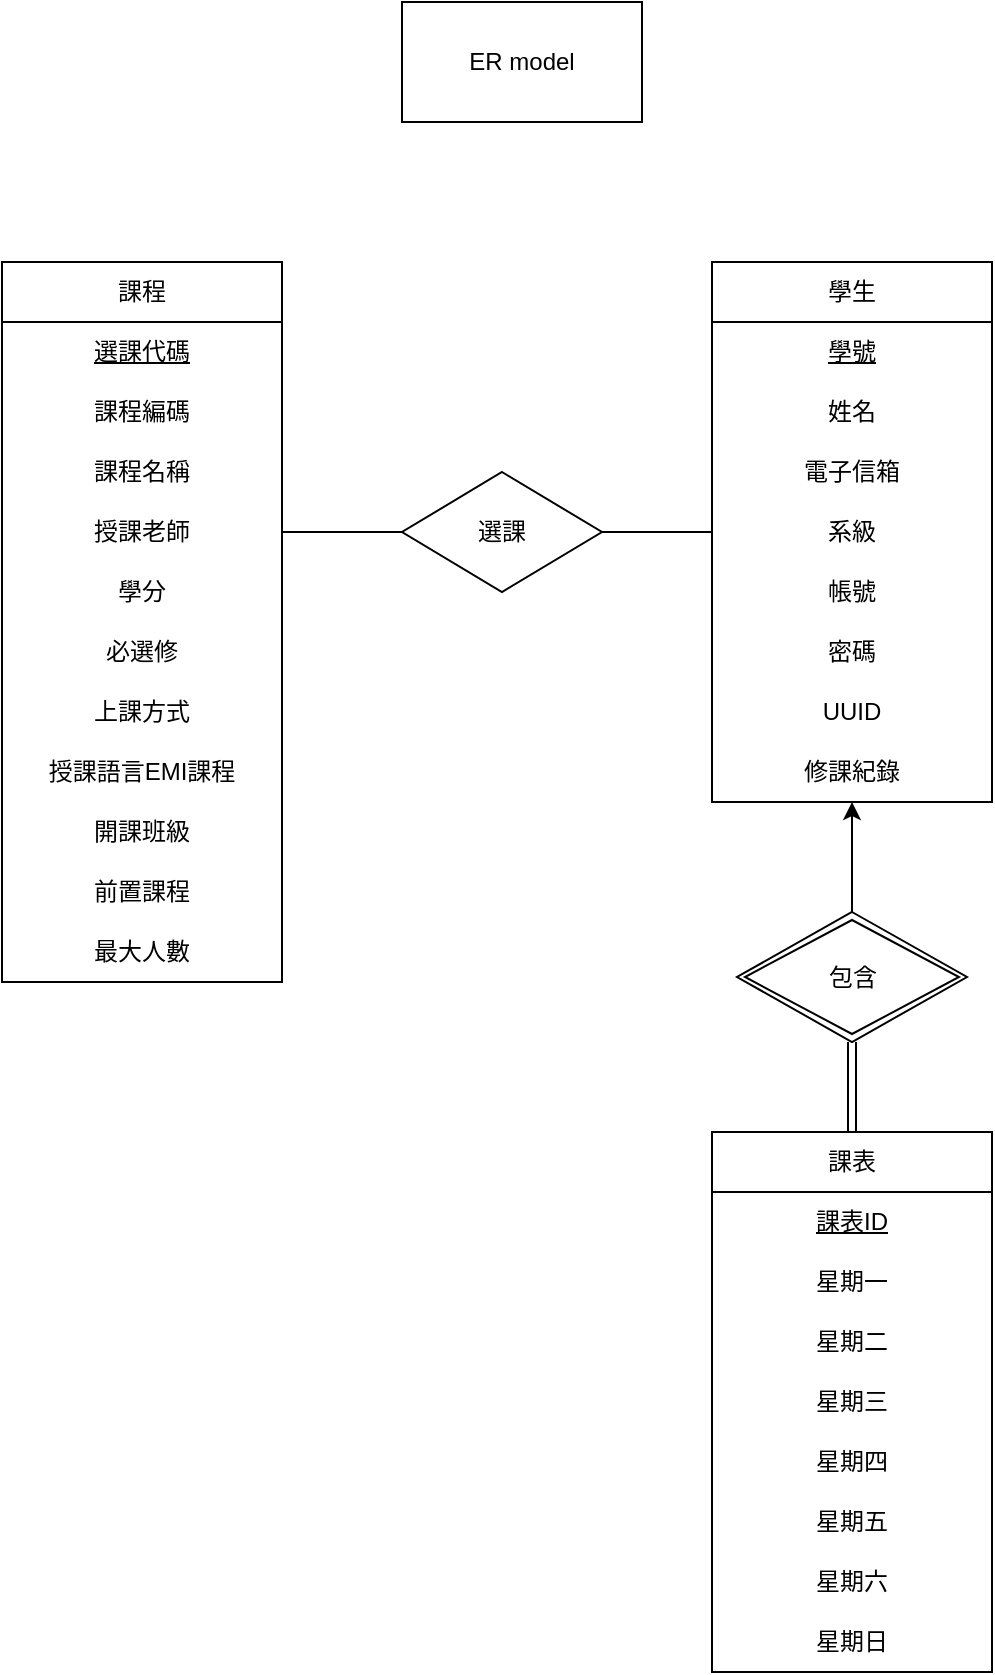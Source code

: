 <mxfile version="21.2.1" type="github">
  <diagram id="R2lEEEUBdFMjLlhIrx00" name="Page-1">
    <mxGraphModel dx="1434" dy="796" grid="1" gridSize="10" guides="1" tooltips="1" connect="1" arrows="1" fold="1" page="1" pageScale="1" pageWidth="850" pageHeight="1100" math="0" shadow="0" extFonts="Permanent Marker^https://fonts.googleapis.com/css?family=Permanent+Marker">
      <root>
        <mxCell id="0" />
        <mxCell id="1" parent="0" />
        <mxCell id="vBID_PsvmsIJTTbNB8JC-1" value="ER model" style="rounded=0;whiteSpace=wrap;html=1;" parent="1" vertex="1">
          <mxGeometry x="365" y="30" width="120" height="60" as="geometry" />
        </mxCell>
        <mxCell id="vBID_PsvmsIJTTbNB8JC-2" value="課程" style="swimlane;fontStyle=0;childLayout=stackLayout;horizontal=1;startSize=30;horizontalStack=0;resizeParent=1;resizeParentMax=0;resizeLast=0;collapsible=1;marginBottom=0;whiteSpace=wrap;html=1;" parent="1" vertex="1">
          <mxGeometry x="165" y="160" width="140" height="360" as="geometry" />
        </mxCell>
        <mxCell id="vBID_PsvmsIJTTbNB8JC-3" value="選課代碼" style="text;strokeColor=none;fillColor=none;align=center;verticalAlign=middle;spacingLeft=4;spacingRight=4;overflow=hidden;points=[[0,0.5],[1,0.5]];portConstraint=eastwest;rotatable=0;whiteSpace=wrap;html=1;fontStyle=4" parent="vBID_PsvmsIJTTbNB8JC-2" vertex="1">
          <mxGeometry y="30" width="140" height="30" as="geometry" />
        </mxCell>
        <mxCell id="vBID_PsvmsIJTTbNB8JC-4" value="課程編碼" style="text;strokeColor=none;fillColor=none;align=center;verticalAlign=middle;spacingLeft=4;spacingRight=4;overflow=hidden;points=[[0,0.5],[1,0.5]];portConstraint=eastwest;rotatable=0;whiteSpace=wrap;html=1;" parent="vBID_PsvmsIJTTbNB8JC-2" vertex="1">
          <mxGeometry y="60" width="140" height="30" as="geometry" />
        </mxCell>
        <mxCell id="vBID_PsvmsIJTTbNB8JC-5" value="課程名稱" style="text;strokeColor=none;fillColor=none;align=center;verticalAlign=middle;spacingLeft=4;spacingRight=4;overflow=hidden;points=[[0,0.5],[1,0.5]];portConstraint=eastwest;rotatable=0;whiteSpace=wrap;html=1;" parent="vBID_PsvmsIJTTbNB8JC-2" vertex="1">
          <mxGeometry y="90" width="140" height="30" as="geometry" />
        </mxCell>
        <mxCell id="vBID_PsvmsIJTTbNB8JC-88" value="授課老師" style="text;strokeColor=none;fillColor=none;align=center;verticalAlign=middle;spacingLeft=4;spacingRight=4;overflow=hidden;points=[[0,0.5],[1,0.5]];portConstraint=eastwest;rotatable=0;whiteSpace=wrap;html=1;" parent="vBID_PsvmsIJTTbNB8JC-2" vertex="1">
          <mxGeometry y="120" width="140" height="30" as="geometry" />
        </mxCell>
        <mxCell id="vBID_PsvmsIJTTbNB8JC-6" value="學分" style="text;strokeColor=none;fillColor=none;align=center;verticalAlign=middle;spacingLeft=4;spacingRight=4;overflow=hidden;points=[[0,0.5],[1,0.5]];portConstraint=eastwest;rotatable=0;whiteSpace=wrap;html=1;" parent="vBID_PsvmsIJTTbNB8JC-2" vertex="1">
          <mxGeometry y="150" width="140" height="30" as="geometry" />
        </mxCell>
        <mxCell id="vBID_PsvmsIJTTbNB8JC-7" value="必選修" style="text;strokeColor=none;fillColor=none;align=center;verticalAlign=middle;spacingLeft=4;spacingRight=4;overflow=hidden;points=[[0,0.5],[1,0.5]];portConstraint=eastwest;rotatable=0;whiteSpace=wrap;html=1;" parent="vBID_PsvmsIJTTbNB8JC-2" vertex="1">
          <mxGeometry y="180" width="140" height="30" as="geometry" />
        </mxCell>
        <mxCell id="vBID_PsvmsIJTTbNB8JC-8" value="上課方式" style="text;strokeColor=none;fillColor=none;align=center;verticalAlign=middle;spacingLeft=4;spacingRight=4;overflow=hidden;points=[[0,0.5],[1,0.5]];portConstraint=eastwest;rotatable=0;whiteSpace=wrap;html=1;" parent="vBID_PsvmsIJTTbNB8JC-2" vertex="1">
          <mxGeometry y="210" width="140" height="30" as="geometry" />
        </mxCell>
        <mxCell id="vBID_PsvmsIJTTbNB8JC-9" value="授課語言EMI課程" style="text;strokeColor=none;fillColor=none;align=center;verticalAlign=middle;spacingLeft=4;spacingRight=4;overflow=hidden;points=[[0,0.5],[1,0.5]];portConstraint=eastwest;rotatable=0;whiteSpace=wrap;html=1;" parent="vBID_PsvmsIJTTbNB8JC-2" vertex="1">
          <mxGeometry y="240" width="140" height="30" as="geometry" />
        </mxCell>
        <mxCell id="vBID_PsvmsIJTTbNB8JC-10" value="開課班級" style="text;strokeColor=none;fillColor=none;align=center;verticalAlign=middle;spacingLeft=4;spacingRight=4;overflow=hidden;points=[[0,0.5],[1,0.5]];portConstraint=eastwest;rotatable=0;whiteSpace=wrap;html=1;" parent="vBID_PsvmsIJTTbNB8JC-2" vertex="1">
          <mxGeometry y="270" width="140" height="30" as="geometry" />
        </mxCell>
        <mxCell id="vBID_PsvmsIJTTbNB8JC-84" value="前置課程" style="text;strokeColor=none;fillColor=none;align=center;verticalAlign=middle;spacingLeft=4;spacingRight=4;overflow=hidden;points=[[0,0.5],[1,0.5]];portConstraint=eastwest;rotatable=0;whiteSpace=wrap;html=1;" parent="vBID_PsvmsIJTTbNB8JC-2" vertex="1">
          <mxGeometry y="300" width="140" height="30" as="geometry" />
        </mxCell>
        <mxCell id="vBID_PsvmsIJTTbNB8JC-89" value="最大人數" style="text;strokeColor=none;fillColor=none;align=center;verticalAlign=middle;spacingLeft=4;spacingRight=4;overflow=hidden;points=[[0,0.5],[1,0.5]];portConstraint=eastwest;rotatable=0;whiteSpace=wrap;html=1;" parent="vBID_PsvmsIJTTbNB8JC-2" vertex="1">
          <mxGeometry y="330" width="140" height="30" as="geometry" />
        </mxCell>
        <mxCell id="vBID_PsvmsIJTTbNB8JC-30" value="學生" style="swimlane;fontStyle=0;childLayout=stackLayout;horizontal=1;startSize=30;horizontalStack=0;resizeParent=1;resizeParentMax=0;resizeLast=0;collapsible=1;marginBottom=0;whiteSpace=wrap;html=1;" parent="1" vertex="1">
          <mxGeometry x="520" y="160" width="140" height="270" as="geometry" />
        </mxCell>
        <mxCell id="vBID_PsvmsIJTTbNB8JC-31" value="學號" style="text;strokeColor=none;fillColor=none;align=center;verticalAlign=middle;spacingLeft=4;spacingRight=4;overflow=hidden;points=[[0,0.5],[1,0.5]];portConstraint=eastwest;rotatable=0;whiteSpace=wrap;html=1;fontStyle=4" parent="vBID_PsvmsIJTTbNB8JC-30" vertex="1">
          <mxGeometry y="30" width="140" height="30" as="geometry" />
        </mxCell>
        <mxCell id="vBID_PsvmsIJTTbNB8JC-32" value="姓名" style="text;strokeColor=none;fillColor=none;align=center;verticalAlign=middle;spacingLeft=4;spacingRight=4;overflow=hidden;points=[[0,0.5],[1,0.5]];portConstraint=eastwest;rotatable=0;whiteSpace=wrap;html=1;" parent="vBID_PsvmsIJTTbNB8JC-30" vertex="1">
          <mxGeometry y="60" width="140" height="30" as="geometry" />
        </mxCell>
        <mxCell id="vBID_PsvmsIJTTbNB8JC-36" value="電子信箱" style="text;strokeColor=none;fillColor=none;align=center;verticalAlign=middle;spacingLeft=4;spacingRight=4;overflow=hidden;points=[[0,0.5],[1,0.5]];portConstraint=eastwest;rotatable=0;whiteSpace=wrap;html=1;" parent="vBID_PsvmsIJTTbNB8JC-30" vertex="1">
          <mxGeometry y="90" width="140" height="30" as="geometry" />
        </mxCell>
        <mxCell id="vBID_PsvmsIJTTbNB8JC-83" value="系級" style="text;strokeColor=none;fillColor=none;align=center;verticalAlign=middle;spacingLeft=4;spacingRight=4;overflow=hidden;points=[[0,0.5],[1,0.5]];portConstraint=eastwest;rotatable=0;whiteSpace=wrap;html=1;" parent="vBID_PsvmsIJTTbNB8JC-30" vertex="1">
          <mxGeometry y="120" width="140" height="30" as="geometry" />
        </mxCell>
        <mxCell id="vBID_PsvmsIJTTbNB8JC-82" value="帳號" style="text;strokeColor=none;fillColor=none;align=center;verticalAlign=middle;spacingLeft=4;spacingRight=4;overflow=hidden;points=[[0,0.5],[1,0.5]];portConstraint=eastwest;rotatable=0;whiteSpace=wrap;html=1;" parent="vBID_PsvmsIJTTbNB8JC-30" vertex="1">
          <mxGeometry y="150" width="140" height="30" as="geometry" />
        </mxCell>
        <mxCell id="vBID_PsvmsIJTTbNB8JC-81" value="密碼" style="text;strokeColor=none;fillColor=none;align=center;verticalAlign=middle;spacingLeft=4;spacingRight=4;overflow=hidden;points=[[0,0.5],[1,0.5]];portConstraint=eastwest;rotatable=0;whiteSpace=wrap;html=1;" parent="vBID_PsvmsIJTTbNB8JC-30" vertex="1">
          <mxGeometry y="180" width="140" height="30" as="geometry" />
        </mxCell>
        <mxCell id="vBID_PsvmsIJTTbNB8JC-80" value="UUID" style="text;strokeColor=none;fillColor=none;align=center;verticalAlign=middle;spacingLeft=4;spacingRight=4;overflow=hidden;points=[[0,0.5],[1,0.5]];portConstraint=eastwest;rotatable=0;whiteSpace=wrap;html=1;" parent="vBID_PsvmsIJTTbNB8JC-30" vertex="1">
          <mxGeometry y="210" width="140" height="30" as="geometry" />
        </mxCell>
        <mxCell id="vBID_PsvmsIJTTbNB8JC-86" value="修課紀錄" style="text;strokeColor=none;fillColor=none;align=center;verticalAlign=middle;spacingLeft=4;spacingRight=4;overflow=hidden;points=[[0,0.5],[1,0.5]];portConstraint=eastwest;rotatable=0;whiteSpace=wrap;html=1;" parent="vBID_PsvmsIJTTbNB8JC-30" vertex="1">
          <mxGeometry y="240" width="140" height="30" as="geometry" />
        </mxCell>
        <mxCell id="vBID_PsvmsIJTTbNB8JC-85" style="edgeStyle=orthogonalEdgeStyle;rounded=0;orthogonalLoop=1;jettySize=auto;html=1;exitX=0;exitY=0.5;exitDx=0;exitDy=0;entryX=1;entryY=0.5;entryDx=0;entryDy=0;endArrow=none;endFill=0;" parent="1" source="vBID_PsvmsIJTTbNB8JC-47" target="vBID_PsvmsIJTTbNB8JC-88" edge="1">
          <mxGeometry relative="1" as="geometry" />
        </mxCell>
        <mxCell id="vBID_PsvmsIJTTbNB8JC-87" style="edgeStyle=orthogonalEdgeStyle;rounded=0;orthogonalLoop=1;jettySize=auto;html=1;exitX=1;exitY=0.5;exitDx=0;exitDy=0;entryX=0;entryY=0.5;entryDx=0;entryDy=0;endArrow=none;endFill=0;" parent="1" source="vBID_PsvmsIJTTbNB8JC-47" target="vBID_PsvmsIJTTbNB8JC-83" edge="1">
          <mxGeometry relative="1" as="geometry" />
        </mxCell>
        <mxCell id="vBID_PsvmsIJTTbNB8JC-47" value="選課" style="rhombus;whiteSpace=wrap;html=1;" parent="1" vertex="1">
          <mxGeometry x="365" y="265" width="100" height="60" as="geometry" />
        </mxCell>
        <mxCell id="vBID_PsvmsIJTTbNB8JC-66" value="課表" style="swimlane;fontStyle=0;childLayout=stackLayout;horizontal=1;startSize=30;horizontalStack=0;resizeParent=1;resizeParentMax=0;resizeLast=0;collapsible=1;marginBottom=0;whiteSpace=wrap;html=1;" parent="1" vertex="1">
          <mxGeometry x="520" y="595" width="140" height="270" as="geometry" />
        </mxCell>
        <mxCell id="vBID_PsvmsIJTTbNB8JC-67" value="課表ID" style="text;strokeColor=none;fillColor=none;align=center;verticalAlign=middle;spacingLeft=4;spacingRight=4;overflow=hidden;points=[[0,0.5],[1,0.5]];portConstraint=eastwest;rotatable=0;whiteSpace=wrap;html=1;fontStyle=4" parent="vBID_PsvmsIJTTbNB8JC-66" vertex="1">
          <mxGeometry y="30" width="140" height="30" as="geometry" />
        </mxCell>
        <mxCell id="vBID_PsvmsIJTTbNB8JC-68" value="星期一" style="text;strokeColor=none;fillColor=none;align=center;verticalAlign=middle;spacingLeft=4;spacingRight=4;overflow=hidden;points=[[0,0.5],[1,0.5]];portConstraint=eastwest;rotatable=0;whiteSpace=wrap;html=1;" parent="vBID_PsvmsIJTTbNB8JC-66" vertex="1">
          <mxGeometry y="60" width="140" height="30" as="geometry" />
        </mxCell>
        <mxCell id="vBID_PsvmsIJTTbNB8JC-69" value="星期二" style="text;strokeColor=none;fillColor=none;align=center;verticalAlign=middle;spacingLeft=4;spacingRight=4;overflow=hidden;points=[[0,0.5],[1,0.5]];portConstraint=eastwest;rotatable=0;whiteSpace=wrap;html=1;" parent="vBID_PsvmsIJTTbNB8JC-66" vertex="1">
          <mxGeometry y="90" width="140" height="30" as="geometry" />
        </mxCell>
        <mxCell id="vBID_PsvmsIJTTbNB8JC-70" value="星期三" style="text;strokeColor=none;fillColor=none;align=center;verticalAlign=middle;spacingLeft=4;spacingRight=4;overflow=hidden;points=[[0,0.5],[1,0.5]];portConstraint=eastwest;rotatable=0;whiteSpace=wrap;html=1;" parent="vBID_PsvmsIJTTbNB8JC-66" vertex="1">
          <mxGeometry y="120" width="140" height="30" as="geometry" />
        </mxCell>
        <mxCell id="vBID_PsvmsIJTTbNB8JC-71" value="星期四" style="text;strokeColor=none;fillColor=none;align=center;verticalAlign=middle;spacingLeft=4;spacingRight=4;overflow=hidden;points=[[0,0.5],[1,0.5]];portConstraint=eastwest;rotatable=0;whiteSpace=wrap;html=1;" parent="vBID_PsvmsIJTTbNB8JC-66" vertex="1">
          <mxGeometry y="150" width="140" height="30" as="geometry" />
        </mxCell>
        <mxCell id="vBID_PsvmsIJTTbNB8JC-72" value="星期五" style="text;strokeColor=none;fillColor=none;align=center;verticalAlign=middle;spacingLeft=4;spacingRight=4;overflow=hidden;points=[[0,0.5],[1,0.5]];portConstraint=eastwest;rotatable=0;whiteSpace=wrap;html=1;" parent="vBID_PsvmsIJTTbNB8JC-66" vertex="1">
          <mxGeometry y="180" width="140" height="30" as="geometry" />
        </mxCell>
        <mxCell id="vBID_PsvmsIJTTbNB8JC-73" value="星期六" style="text;strokeColor=none;fillColor=none;align=center;verticalAlign=middle;spacingLeft=4;spacingRight=4;overflow=hidden;points=[[0,0.5],[1,0.5]];portConstraint=eastwest;rotatable=0;whiteSpace=wrap;html=1;" parent="vBID_PsvmsIJTTbNB8JC-66" vertex="1">
          <mxGeometry y="210" width="140" height="30" as="geometry" />
        </mxCell>
        <mxCell id="vBID_PsvmsIJTTbNB8JC-74" value="星期日" style="text;strokeColor=none;fillColor=none;align=center;verticalAlign=middle;spacingLeft=4;spacingRight=4;overflow=hidden;points=[[0,0.5],[1,0.5]];portConstraint=eastwest;rotatable=0;whiteSpace=wrap;html=1;" parent="vBID_PsvmsIJTTbNB8JC-66" vertex="1">
          <mxGeometry y="240" width="140" height="30" as="geometry" />
        </mxCell>
        <mxCell id="vBID_PsvmsIJTTbNB8JC-77" style="edgeStyle=orthogonalEdgeStyle;rounded=0;orthogonalLoop=1;jettySize=auto;html=1;exitX=0.5;exitY=0;exitDx=0;exitDy=0;" parent="1" source="vBID_PsvmsIJTTbNB8JC-76" edge="1">
          <mxGeometry relative="1" as="geometry">
            <mxPoint x="590" y="430" as="targetPoint" />
          </mxGeometry>
        </mxCell>
        <mxCell id="vBID_PsvmsIJTTbNB8JC-76" value="包含" style="shape=rhombus;double=1;perimeter=rhombusPerimeter;whiteSpace=wrap;html=1;align=center;" parent="1" vertex="1">
          <mxGeometry x="532.5" y="485" width="115" height="65" as="geometry" />
        </mxCell>
        <mxCell id="vBID_PsvmsIJTTbNB8JC-78" value="" style="shape=link;html=1;rounded=0;entryX=0.5;entryY=1;entryDx=0;entryDy=0;exitX=0.5;exitY=0;exitDx=0;exitDy=0;" parent="1" source="vBID_PsvmsIJTTbNB8JC-66" target="vBID_PsvmsIJTTbNB8JC-76" edge="1">
          <mxGeometry relative="1" as="geometry">
            <mxPoint x="510" y="565" as="sourcePoint" />
            <mxPoint x="550" y="565" as="targetPoint" />
          </mxGeometry>
        </mxCell>
        <mxCell id="vBID_PsvmsIJTTbNB8JC-79" value="" style="resizable=0;html=1;whiteSpace=wrap;align=right;verticalAlign=bottom;" parent="vBID_PsvmsIJTTbNB8JC-78" connectable="0" vertex="1">
          <mxGeometry x="1" relative="1" as="geometry" />
        </mxCell>
      </root>
    </mxGraphModel>
  </diagram>
</mxfile>
